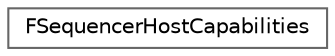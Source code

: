 digraph "Graphical Class Hierarchy"
{
 // INTERACTIVE_SVG=YES
 // LATEX_PDF_SIZE
  bgcolor="transparent";
  edge [fontname=Helvetica,fontsize=10,labelfontname=Helvetica,labelfontsize=10];
  node [fontname=Helvetica,fontsize=10,shape=box,height=0.2,width=0.4];
  rankdir="LR";
  Node0 [id="Node000000",label="FSequencerHostCapabilities",height=0.2,width=0.4,color="grey40", fillcolor="white", style="filled",URL="$d3/d4b/structFSequencerHostCapabilities.html",tooltip="Sequencer host functionality capabilities."];
}
